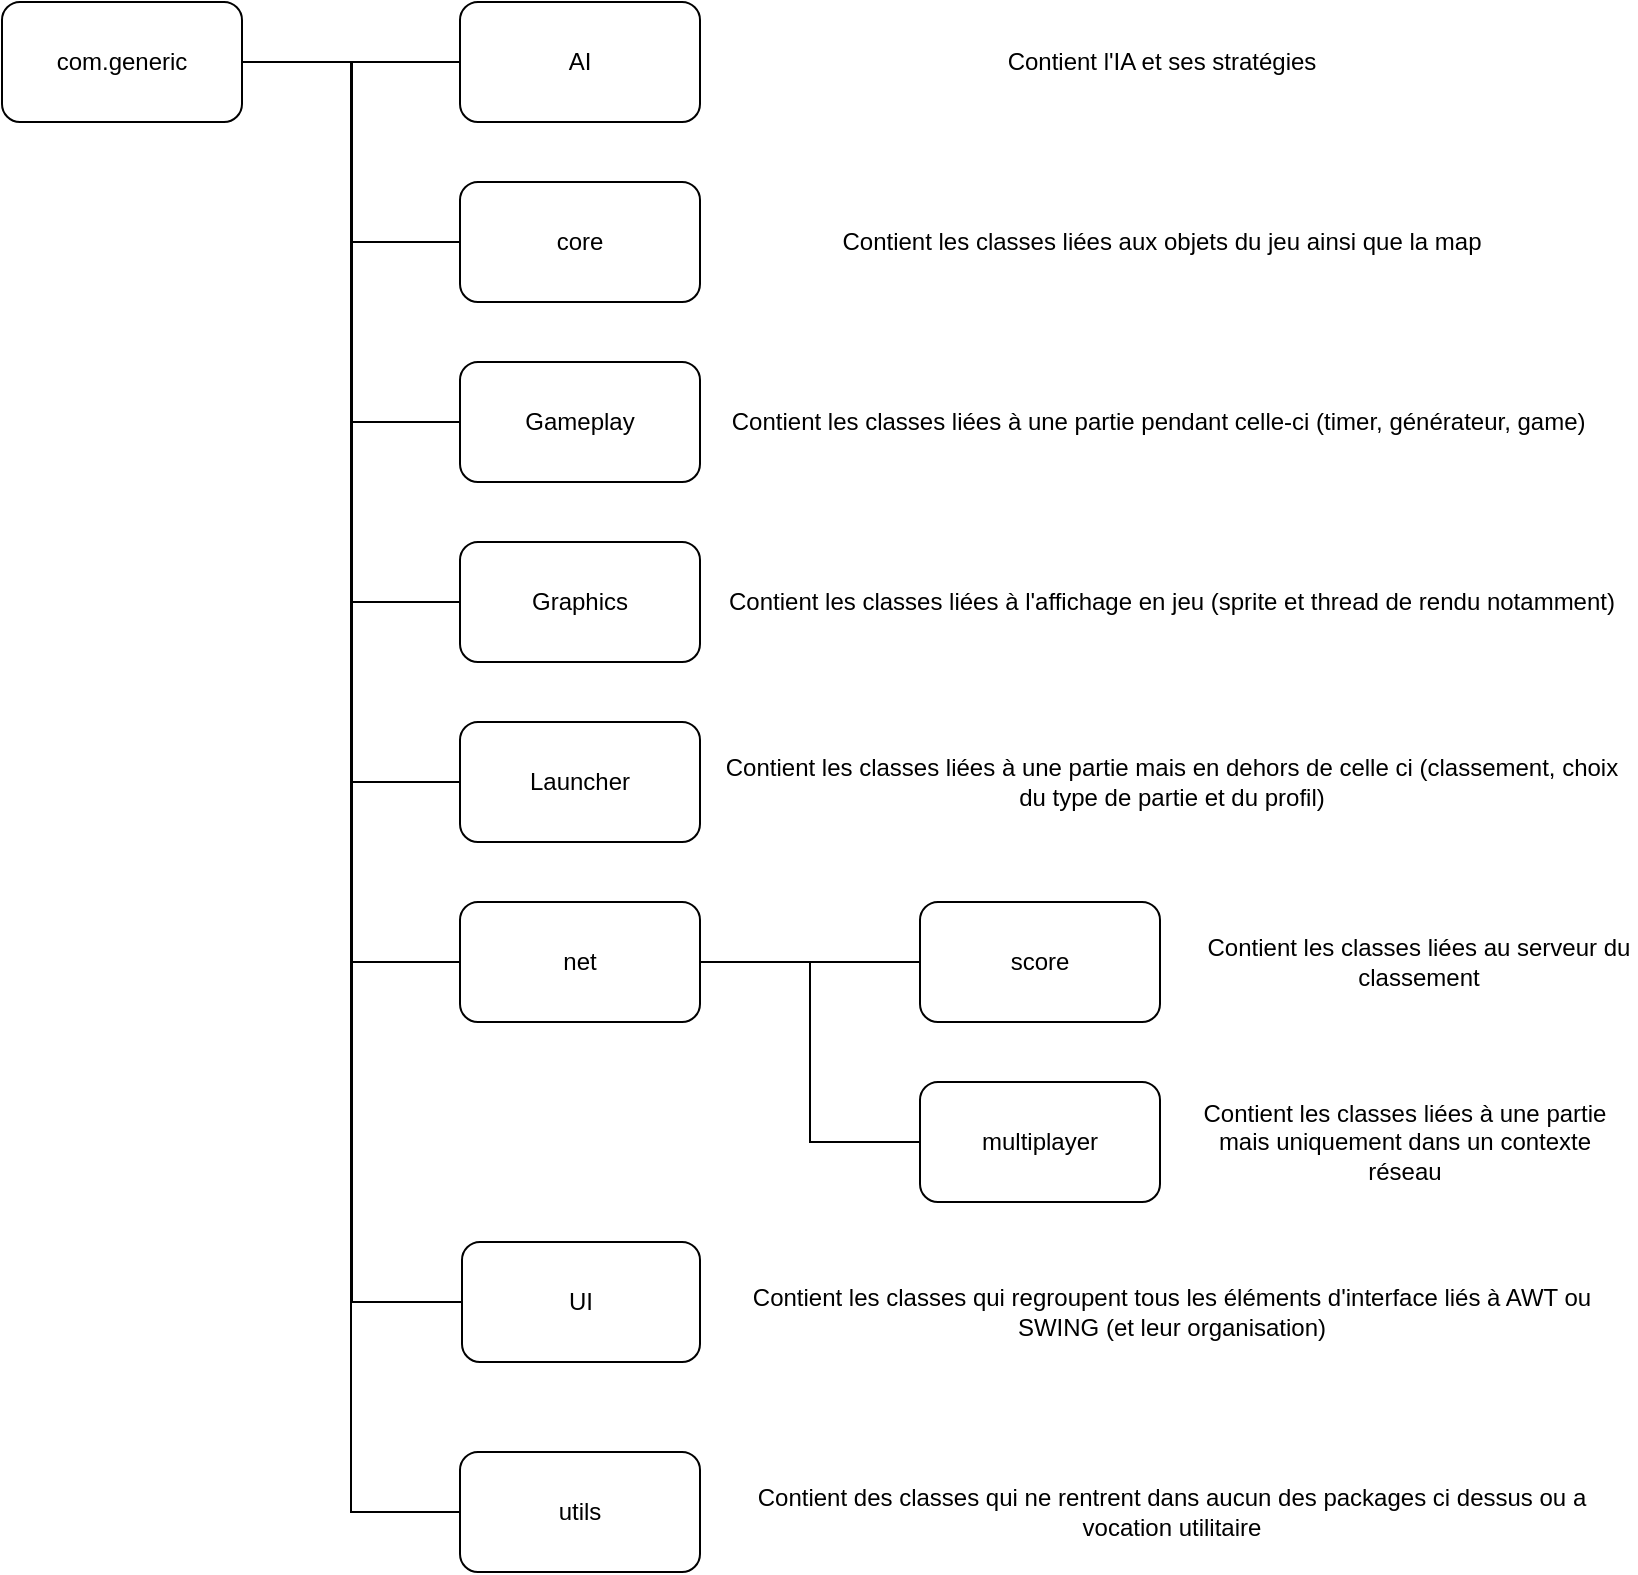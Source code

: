<mxfile version="13.0.3" type="device"><diagram id="5flpj8DJAI_Fxo5AlaAu" name="Page-1"><mxGraphModel dx="1422" dy="822" grid="1" gridSize="10" guides="1" tooltips="1" connect="1" arrows="1" fold="1" page="1" pageScale="1" pageWidth="827" pageHeight="1169" math="0" shadow="0"><root><mxCell id="0"/><mxCell id="1" parent="0"/><mxCell id="7ykgAkGU_7uCXhqqHdX4-1" value="com.generic" style="rounded=1;whiteSpace=wrap;html=1;" vertex="1" parent="1"><mxGeometry x="10" y="30" width="120" height="60" as="geometry"/></mxCell><mxCell id="7ykgAkGU_7uCXhqqHdX4-25" style="edgeStyle=orthogonalEdgeStyle;rounded=0;orthogonalLoop=1;jettySize=auto;html=1;exitX=0;exitY=0.5;exitDx=0;exitDy=0;endArrow=none;endFill=0;entryX=1;entryY=0.5;entryDx=0;entryDy=0;" edge="1" parent="1" source="7ykgAkGU_7uCXhqqHdX4-2" target="7ykgAkGU_7uCXhqqHdX4-1"><mxGeometry relative="1" as="geometry"><mxPoint x="180" y="60" as="targetPoint"/></mxGeometry></mxCell><mxCell id="7ykgAkGU_7uCXhqqHdX4-2" value="AI" style="rounded=1;whiteSpace=wrap;html=1;" vertex="1" parent="1"><mxGeometry x="239" y="30" width="120" height="60" as="geometry"/></mxCell><mxCell id="7ykgAkGU_7uCXhqqHdX4-24" style="edgeStyle=orthogonalEdgeStyle;rounded=0;orthogonalLoop=1;jettySize=auto;html=1;exitX=0;exitY=0.5;exitDx=0;exitDy=0;endArrow=none;endFill=0;entryX=1;entryY=0.5;entryDx=0;entryDy=0;" edge="1" parent="1" source="7ykgAkGU_7uCXhqqHdX4-3" target="7ykgAkGU_7uCXhqqHdX4-1"><mxGeometry relative="1" as="geometry"><mxPoint x="200" y="80" as="targetPoint"/></mxGeometry></mxCell><mxCell id="7ykgAkGU_7uCXhqqHdX4-3" value="core" style="rounded=1;whiteSpace=wrap;html=1;" vertex="1" parent="1"><mxGeometry x="239" y="120" width="120" height="60" as="geometry"/></mxCell><mxCell id="7ykgAkGU_7uCXhqqHdX4-23" style="edgeStyle=orthogonalEdgeStyle;rounded=0;orthogonalLoop=1;jettySize=auto;html=1;exitX=0;exitY=0.5;exitDx=0;exitDy=0;entryX=1;entryY=0.5;entryDx=0;entryDy=0;endArrow=none;endFill=0;" edge="1" parent="1" source="7ykgAkGU_7uCXhqqHdX4-4" target="7ykgAkGU_7uCXhqqHdX4-1"><mxGeometry relative="1" as="geometry"/></mxCell><mxCell id="7ykgAkGU_7uCXhqqHdX4-4" value="Gameplay" style="rounded=1;whiteSpace=wrap;html=1;" vertex="1" parent="1"><mxGeometry x="239" y="210" width="120" height="60" as="geometry"/></mxCell><mxCell id="7ykgAkGU_7uCXhqqHdX4-22" style="edgeStyle=orthogonalEdgeStyle;rounded=0;orthogonalLoop=1;jettySize=auto;html=1;exitX=0;exitY=0.5;exitDx=0;exitDy=0;endArrow=none;endFill=0;entryX=1;entryY=0.5;entryDx=0;entryDy=0;" edge="1" parent="1" source="7ykgAkGU_7uCXhqqHdX4-5" target="7ykgAkGU_7uCXhqqHdX4-1"><mxGeometry relative="1" as="geometry"><mxPoint x="150" y="60" as="targetPoint"/></mxGeometry></mxCell><mxCell id="7ykgAkGU_7uCXhqqHdX4-5" value="Graphics" style="rounded=1;whiteSpace=wrap;html=1;" vertex="1" parent="1"><mxGeometry x="239" y="300" width="120" height="60" as="geometry"/></mxCell><mxCell id="7ykgAkGU_7uCXhqqHdX4-21" style="edgeStyle=orthogonalEdgeStyle;rounded=0;orthogonalLoop=1;jettySize=auto;html=1;exitX=0;exitY=0.5;exitDx=0;exitDy=0;entryX=1;entryY=0.5;entryDx=0;entryDy=0;endArrow=none;endFill=0;" edge="1" parent="1" source="7ykgAkGU_7uCXhqqHdX4-6" target="7ykgAkGU_7uCXhqqHdX4-1"><mxGeometry relative="1" as="geometry"/></mxCell><mxCell id="7ykgAkGU_7uCXhqqHdX4-6" value="Launcher" style="rounded=1;whiteSpace=wrap;html=1;" vertex="1" parent="1"><mxGeometry x="239" y="390" width="120" height="60" as="geometry"/></mxCell><mxCell id="7ykgAkGU_7uCXhqqHdX4-13" style="edgeStyle=orthogonalEdgeStyle;rounded=0;orthogonalLoop=1;jettySize=auto;html=1;exitX=1;exitY=0.5;exitDx=0;exitDy=0;entryX=0;entryY=0.5;entryDx=0;entryDy=0;endArrow=none;endFill=0;" edge="1" parent="1" source="7ykgAkGU_7uCXhqqHdX4-7" target="7ykgAkGU_7uCXhqqHdX4-10"><mxGeometry relative="1" as="geometry"/></mxCell><mxCell id="7ykgAkGU_7uCXhqqHdX4-20" style="edgeStyle=orthogonalEdgeStyle;rounded=0;orthogonalLoop=1;jettySize=auto;html=1;exitX=0;exitY=0.5;exitDx=0;exitDy=0;entryX=1;entryY=0.5;entryDx=0;entryDy=0;endArrow=none;endFill=0;" edge="1" parent="1" source="7ykgAkGU_7uCXhqqHdX4-7" target="7ykgAkGU_7uCXhqqHdX4-1"><mxGeometry relative="1" as="geometry"/></mxCell><mxCell id="7ykgAkGU_7uCXhqqHdX4-7" value="net" style="rounded=1;whiteSpace=wrap;html=1;" vertex="1" parent="1"><mxGeometry x="239" y="480" width="120" height="60" as="geometry"/></mxCell><mxCell id="7ykgAkGU_7uCXhqqHdX4-17" style="edgeStyle=orthogonalEdgeStyle;rounded=0;orthogonalLoop=1;jettySize=auto;html=1;exitX=0;exitY=0.5;exitDx=0;exitDy=0;endArrow=none;endFill=0;entryX=1;entryY=0.5;entryDx=0;entryDy=0;" edge="1" parent="1" source="7ykgAkGU_7uCXhqqHdX4-8" target="7ykgAkGU_7uCXhqqHdX4-1"><mxGeometry relative="1" as="geometry"><mxPoint x="190" y="615" as="targetPoint"/></mxGeometry></mxCell><mxCell id="7ykgAkGU_7uCXhqqHdX4-8" value="UI" style="rounded=1;whiteSpace=wrap;html=1;" vertex="1" parent="1"><mxGeometry x="240" y="650" width="119" height="60" as="geometry"/></mxCell><mxCell id="7ykgAkGU_7uCXhqqHdX4-9" value="utils" style="rounded=1;whiteSpace=wrap;html=1;" vertex="1" parent="1"><mxGeometry x="239" y="755" width="120" height="60" as="geometry"/></mxCell><mxCell id="7ykgAkGU_7uCXhqqHdX4-10" value="score" style="rounded=1;whiteSpace=wrap;html=1;" vertex="1" parent="1"><mxGeometry x="469" y="480" width="120" height="60" as="geometry"/></mxCell><mxCell id="7ykgAkGU_7uCXhqqHdX4-15" style="edgeStyle=orthogonalEdgeStyle;rounded=0;orthogonalLoop=1;jettySize=auto;html=1;exitX=0;exitY=0.5;exitDx=0;exitDy=0;entryX=1;entryY=0.5;entryDx=0;entryDy=0;endArrow=none;endFill=0;" edge="1" parent="1" source="7ykgAkGU_7uCXhqqHdX4-11" target="7ykgAkGU_7uCXhqqHdX4-7"><mxGeometry relative="1" as="geometry"/></mxCell><mxCell id="7ykgAkGU_7uCXhqqHdX4-11" value="multiplayer" style="rounded=1;whiteSpace=wrap;html=1;" vertex="1" parent="1"><mxGeometry x="469" y="570" width="120" height="60" as="geometry"/></mxCell><mxCell id="7ykgAkGU_7uCXhqqHdX4-16" style="edgeStyle=orthogonalEdgeStyle;rounded=0;orthogonalLoop=1;jettySize=auto;html=1;exitX=0;exitY=0.5;exitDx=0;exitDy=0;entryX=1;entryY=0.5;entryDx=0;entryDy=0;endArrow=none;endFill=0;" edge="1" parent="1" source="7ykgAkGU_7uCXhqqHdX4-9" target="7ykgAkGU_7uCXhqqHdX4-1"><mxGeometry relative="1" as="geometry"><mxPoint x="250" y="150" as="sourcePoint"/><mxPoint x="140" y="60" as="targetPoint"/></mxGeometry></mxCell><mxCell id="7ykgAkGU_7uCXhqqHdX4-26" value="Contient l'IA et ses stratégies" style="text;html=1;strokeColor=none;fillColor=none;align=center;verticalAlign=middle;whiteSpace=wrap;rounded=0;" vertex="1" parent="1"><mxGeometry x="370" y="35" width="440" height="50" as="geometry"/></mxCell><mxCell id="7ykgAkGU_7uCXhqqHdX4-27" value="Contient les classes liées aux objets du jeu ainsi que la map" style="text;html=1;strokeColor=none;fillColor=none;align=center;verticalAlign=middle;whiteSpace=wrap;rounded=0;" vertex="1" parent="1"><mxGeometry x="370" y="125" width="440" height="50" as="geometry"/></mxCell><mxCell id="7ykgAkGU_7uCXhqqHdX4-28" value="Contient les classes liées à une partie pendant celle-ci (timer, générateur, game)&amp;nbsp;" style="text;html=1;strokeColor=none;fillColor=none;align=center;verticalAlign=middle;whiteSpace=wrap;rounded=0;" vertex="1" parent="1"><mxGeometry x="370" y="215" width="440" height="50" as="geometry"/></mxCell><mxCell id="7ykgAkGU_7uCXhqqHdX4-29" value="Contient les classes liées à l'affichage en jeu (sprite et thread de rendu notamment)" style="text;html=1;strokeColor=none;fillColor=none;align=center;verticalAlign=middle;whiteSpace=wrap;rounded=0;" vertex="1" parent="1"><mxGeometry x="370" y="305" width="450" height="50" as="geometry"/></mxCell><mxCell id="7ykgAkGU_7uCXhqqHdX4-30" value="Contient les classes liées à une partie mais en dehors de celle ci (classement, choix du type de partie et du profil)" style="text;html=1;strokeColor=none;fillColor=none;align=center;verticalAlign=middle;whiteSpace=wrap;rounded=0;" vertex="1" parent="1"><mxGeometry x="370" y="395" width="450" height="50" as="geometry"/></mxCell><mxCell id="7ykgAkGU_7uCXhqqHdX4-31" value="Contient les classes liées au serveur du classement" style="text;html=1;strokeColor=none;fillColor=none;align=center;verticalAlign=middle;whiteSpace=wrap;rounded=0;" vertex="1" parent="1"><mxGeometry x="610" y="485" width="217" height="50" as="geometry"/></mxCell><mxCell id="7ykgAkGU_7uCXhqqHdX4-32" value="Contient les classes liées à une partie mais uniquement dans un contexte réseau" style="text;html=1;strokeColor=none;fillColor=none;align=center;verticalAlign=middle;whiteSpace=wrap;rounded=0;" vertex="1" parent="1"><mxGeometry x="603" y="575" width="217" height="50" as="geometry"/></mxCell><mxCell id="7ykgAkGU_7uCXhqqHdX4-34" value="Contient les classes qui regroupent tous les éléments d'interface liés à AWT ou SWING (et leur organisation)" style="text;html=1;strokeColor=none;fillColor=none;align=center;verticalAlign=middle;whiteSpace=wrap;rounded=0;" vertex="1" parent="1"><mxGeometry x="370" y="660" width="450" height="50" as="geometry"/></mxCell><mxCell id="7ykgAkGU_7uCXhqqHdX4-35" value="Contient des classes qui ne rentrent dans aucun des packages ci dessus ou a vocation utilitaire" style="text;html=1;strokeColor=none;fillColor=none;align=center;verticalAlign=middle;whiteSpace=wrap;rounded=0;" vertex="1" parent="1"><mxGeometry x="370" y="760" width="450" height="50" as="geometry"/></mxCell></root></mxGraphModel></diagram></mxfile>
